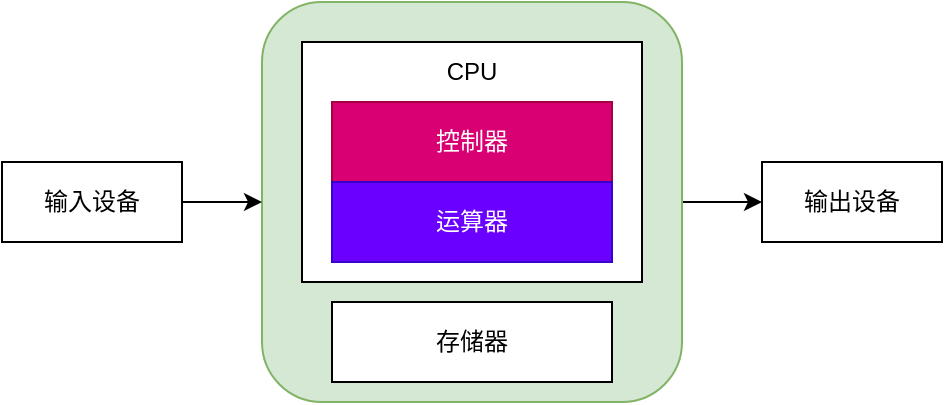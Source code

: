 <mxfile version="24.5.2" type="github">
  <diagram name="第 1 页" id="9NvW47H8WKT_Z_fvWyVt">
    <mxGraphModel dx="858" dy="436" grid="1" gridSize="10" guides="1" tooltips="1" connect="1" arrows="1" fold="1" page="1" pageScale="1" pageWidth="827" pageHeight="1169" math="0" shadow="0">
      <root>
        <mxCell id="0" />
        <mxCell id="1" parent="0" />
        <mxCell id="r4kIo26Im5XIfJVic8ie-11" style="edgeStyle=orthogonalEdgeStyle;rounded=0;orthogonalLoop=1;jettySize=auto;html=1;exitX=1;exitY=0.5;exitDx=0;exitDy=0;entryX=0;entryY=0.5;entryDx=0;entryDy=0;" edge="1" parent="1" source="r4kIo26Im5XIfJVic8ie-3" target="r4kIo26Im5XIfJVic8ie-9">
          <mxGeometry relative="1" as="geometry" />
        </mxCell>
        <mxCell id="r4kIo26Im5XIfJVic8ie-3" value="" style="rounded=1;whiteSpace=wrap;html=1;fillColor=#d5e8d4;strokeColor=#82b366;" vertex="1" parent="1">
          <mxGeometry x="350" y="230" width="210" height="200" as="geometry" />
        </mxCell>
        <mxCell id="r4kIo26Im5XIfJVic8ie-2" value="" style="rounded=0;whiteSpace=wrap;html=1;" vertex="1" parent="1">
          <mxGeometry x="370" y="250" width="170" height="120" as="geometry" />
        </mxCell>
        <mxCell id="r4kIo26Im5XIfJVic8ie-4" value="控制器" style="rounded=0;whiteSpace=wrap;html=1;fillColor=#d80073;fontColor=#ffffff;strokeColor=#A50040;" vertex="1" parent="1">
          <mxGeometry x="385" y="280" width="140" height="40" as="geometry" />
        </mxCell>
        <mxCell id="r4kIo26Im5XIfJVic8ie-5" value="运算器" style="rounded=0;whiteSpace=wrap;html=1;fillColor=#6a00ff;fontColor=#ffffff;strokeColor=#3700CC;" vertex="1" parent="1">
          <mxGeometry x="385" y="320" width="140" height="40" as="geometry" />
        </mxCell>
        <mxCell id="r4kIo26Im5XIfJVic8ie-6" value="存储器" style="rounded=0;whiteSpace=wrap;html=1;" vertex="1" parent="1">
          <mxGeometry x="385" y="380" width="140" height="40" as="geometry" />
        </mxCell>
        <mxCell id="r4kIo26Im5XIfJVic8ie-7" value="CPU" style="text;html=1;align=center;verticalAlign=middle;whiteSpace=wrap;rounded=0;" vertex="1" parent="1">
          <mxGeometry x="390" y="250" width="130" height="30" as="geometry" />
        </mxCell>
        <mxCell id="r4kIo26Im5XIfJVic8ie-10" style="edgeStyle=orthogonalEdgeStyle;rounded=0;orthogonalLoop=1;jettySize=auto;html=1;exitX=1;exitY=0.5;exitDx=0;exitDy=0;entryX=0;entryY=0.5;entryDx=0;entryDy=0;" edge="1" parent="1" source="r4kIo26Im5XIfJVic8ie-8" target="r4kIo26Im5XIfJVic8ie-3">
          <mxGeometry relative="1" as="geometry" />
        </mxCell>
        <mxCell id="r4kIo26Im5XIfJVic8ie-8" value="输入设备" style="rounded=0;whiteSpace=wrap;html=1;" vertex="1" parent="1">
          <mxGeometry x="220" y="310" width="90" height="40" as="geometry" />
        </mxCell>
        <mxCell id="r4kIo26Im5XIfJVic8ie-9" value="输出设备" style="rounded=0;whiteSpace=wrap;html=1;" vertex="1" parent="1">
          <mxGeometry x="600" y="310" width="90" height="40" as="geometry" />
        </mxCell>
      </root>
    </mxGraphModel>
  </diagram>
</mxfile>
